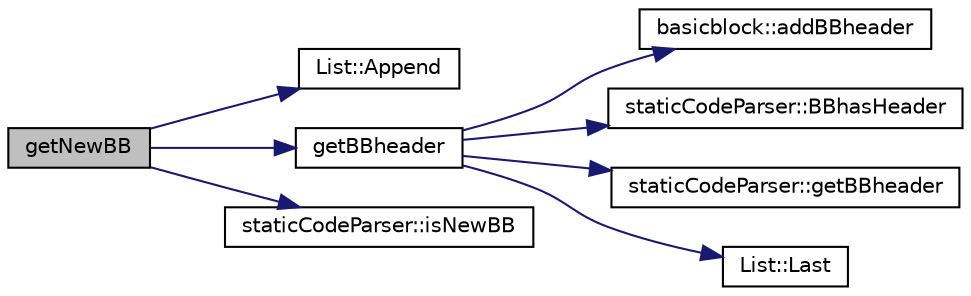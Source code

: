 digraph G
{
  edge [fontname="Helvetica",fontsize="10",labelfontname="Helvetica",labelfontsize="10"];
  node [fontname="Helvetica",fontsize="10",shape=record];
  rankdir=LR;
  Node1 [label="getNewBB",height=0.2,width=0.4,color="black", fillcolor="grey75", style="filled" fontcolor="black"];
  Node1 -> Node2 [color="midnightblue",fontsize="10",style="solid",fontname="Helvetica"];
  Node2 [label="List::Append",height=0.2,width=0.4,color="black", fillcolor="white", style="filled",URL="$classList.html#a473190098e38206d0125b0737245e613"];
  Node1 -> Node3 [color="midnightblue",fontsize="10",style="solid",fontname="Helvetica"];
  Node3 [label="getBBheader",height=0.2,width=0.4,color="black", fillcolor="white", style="filled",URL="$pars_8cpp.html#ac1488590ca5d1f74327b23f8180cdfa7"];
  Node3 -> Node4 [color="midnightblue",fontsize="10",style="solid",fontname="Helvetica"];
  Node4 [label="basicblock::addBBheader",height=0.2,width=0.4,color="black", fillcolor="white", style="filled",URL="$classbasicblock.html#ac2bbc450fee2f47da180fe67b515ace3"];
  Node3 -> Node5 [color="midnightblue",fontsize="10",style="solid",fontname="Helvetica"];
  Node5 [label="staticCodeParser::BBhasHeader",height=0.2,width=0.4,color="black", fillcolor="white", style="filled",URL="$classstaticCodeParser.html#aa26ce7946cda25e79e4e3c1562f426ee"];
  Node3 -> Node6 [color="midnightblue",fontsize="10",style="solid",fontname="Helvetica"];
  Node6 [label="staticCodeParser::getBBheader",height=0.2,width=0.4,color="black", fillcolor="white", style="filled",URL="$classstaticCodeParser.html#a9041ba47fb240605dbffac8546931d19"];
  Node3 -> Node7 [color="midnightblue",fontsize="10",style="solid",fontname="Helvetica"];
  Node7 [label="List::Last",height=0.2,width=0.4,color="black", fillcolor="white", style="filled",URL="$classList.html#a6d48ac6d8dc07d30d726298dd60b5b03"];
  Node1 -> Node8 [color="midnightblue",fontsize="10",style="solid",fontname="Helvetica"];
  Node8 [label="staticCodeParser::isNewBB",height=0.2,width=0.4,color="black", fillcolor="white", style="filled",URL="$classstaticCodeParser.html#a8faa5c05cefb98fbcee6b160392c0756"];
}
